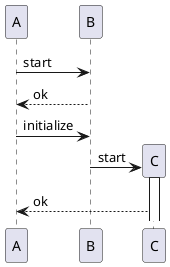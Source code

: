 {
  "sha1": "qnbcn9jdbvxvqhssnd6qhuk5ppjxaqd",
  "insertion": {
    "when": "2024-06-04T17:28:42.636Z",
    "user": "plantuml@gmail.com"
  }
}
@startuml
A->B: start
B-->A: ok
A->B: initialize
create C
B->C: start
activate C
C-->A: ok
'deactivate C
@enduml
